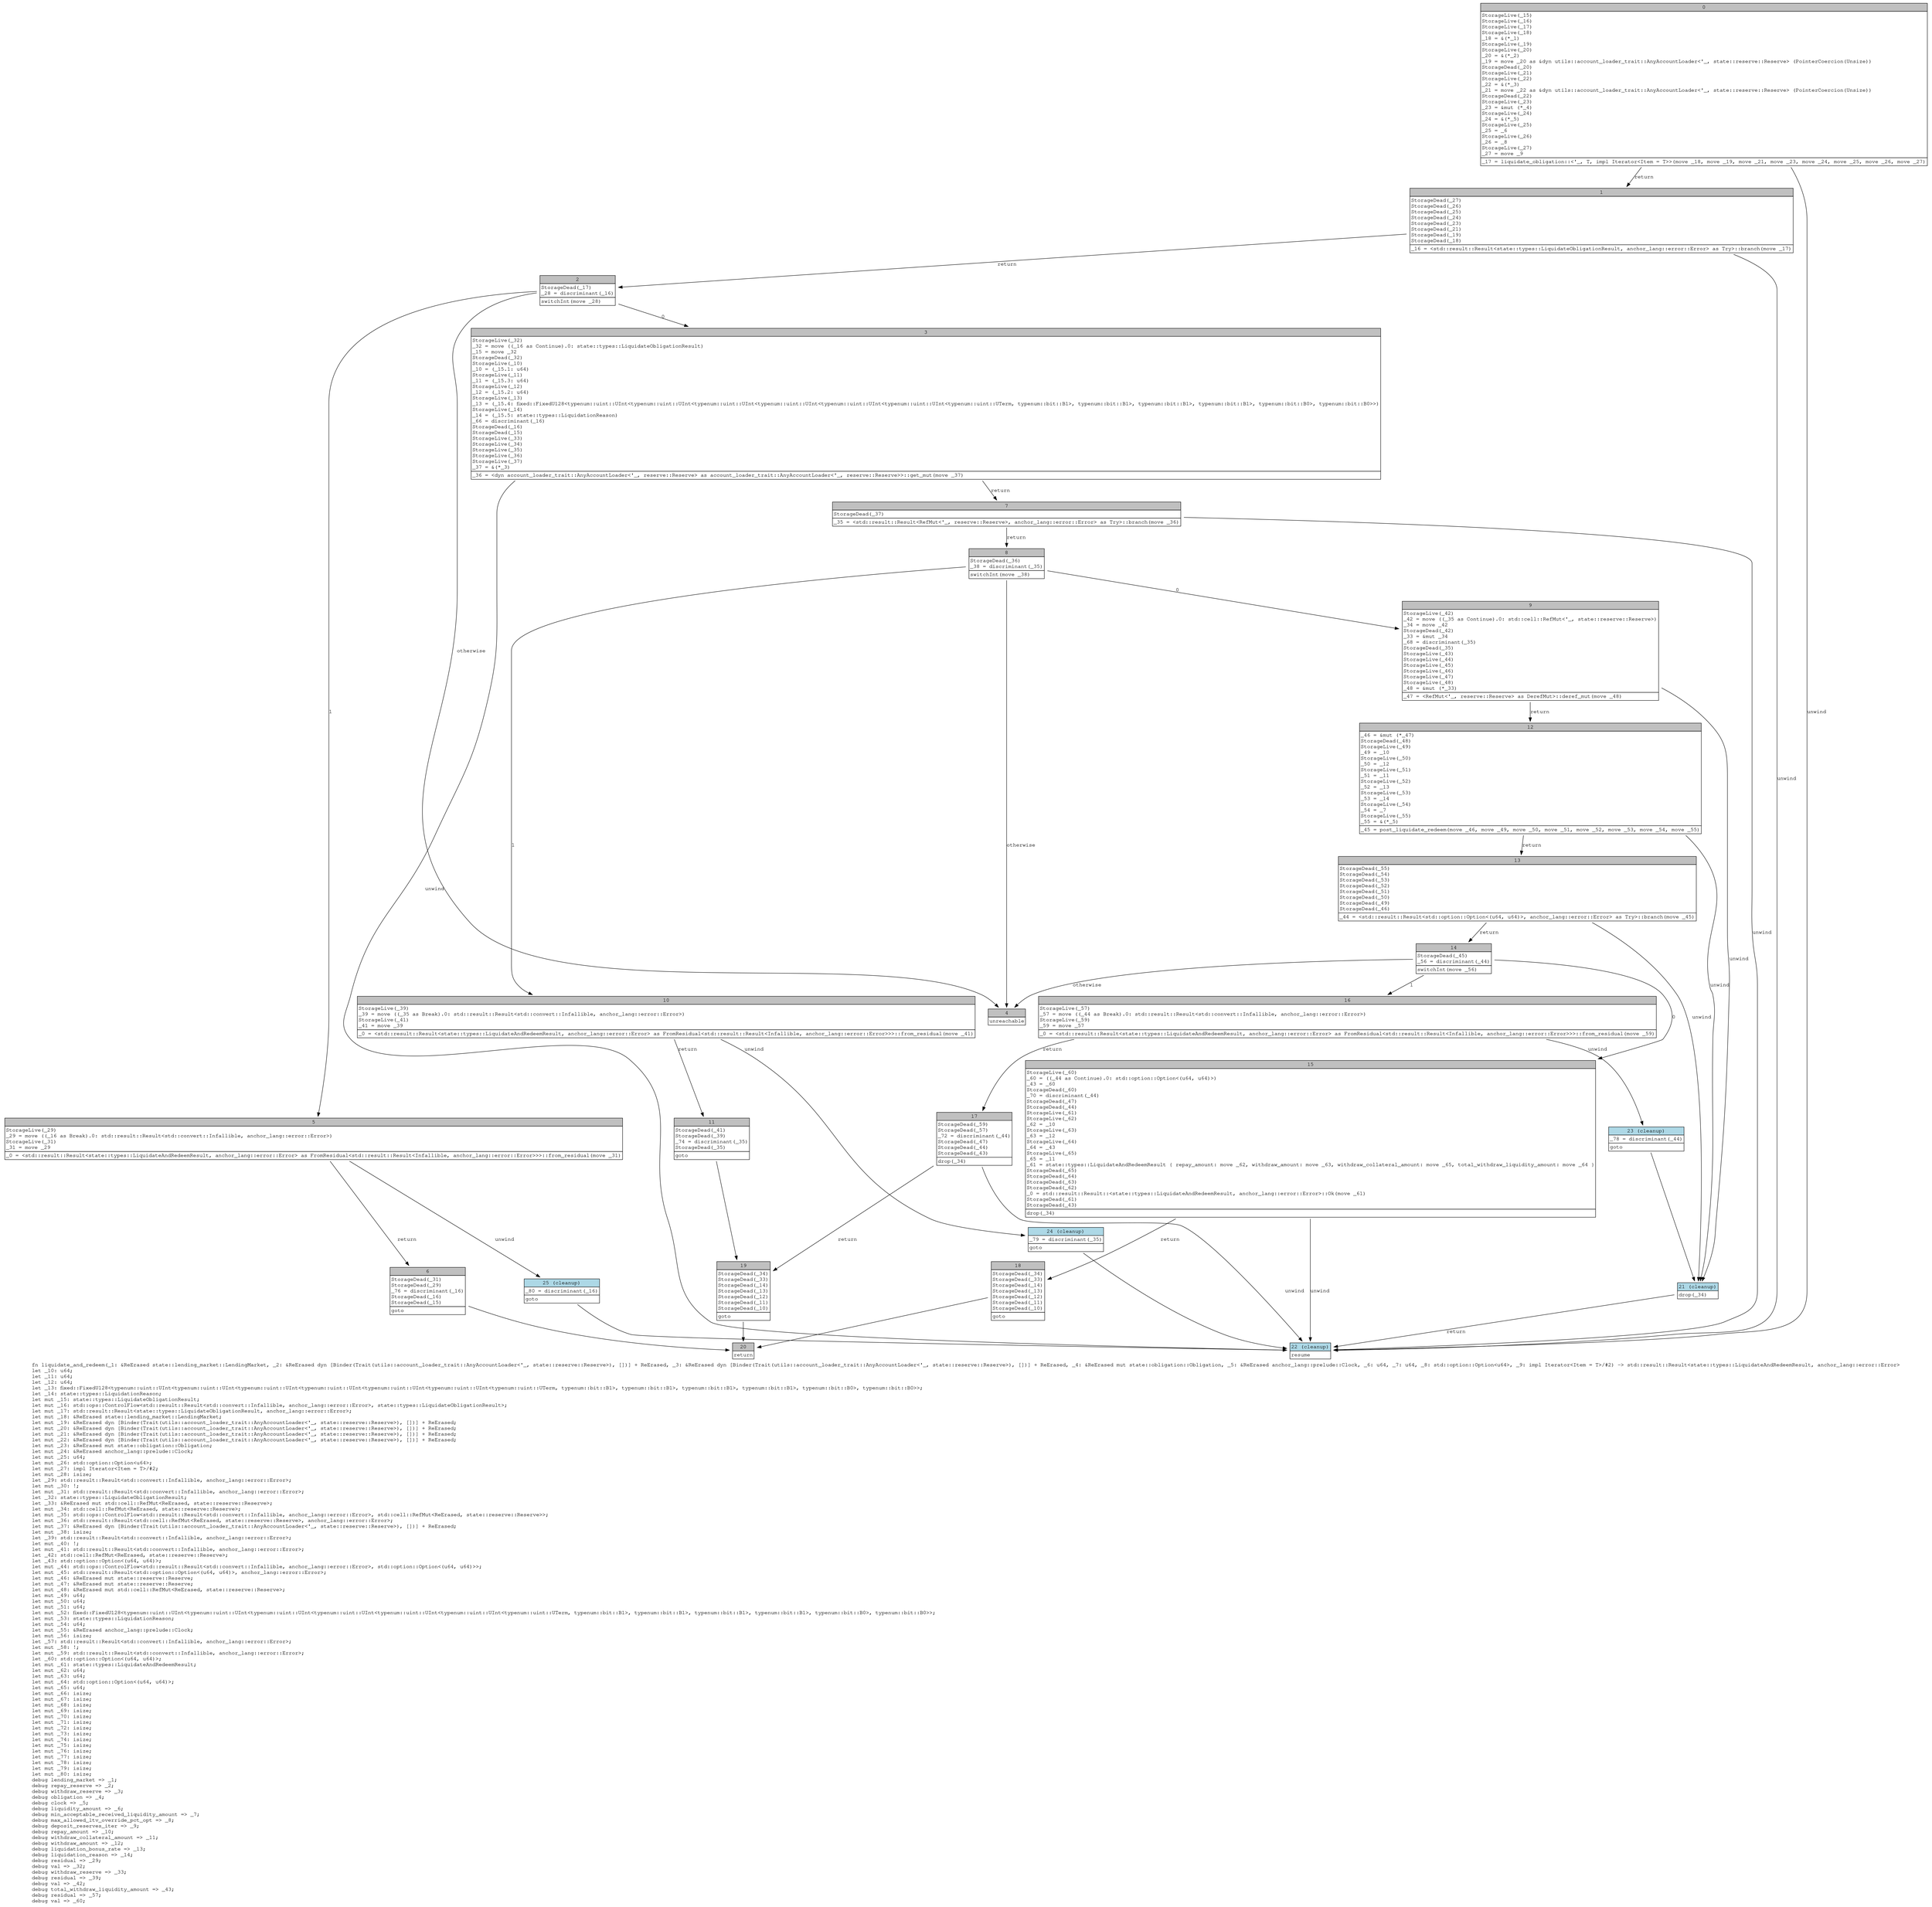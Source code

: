 digraph Mir_0_1318 {
    graph [fontname="Courier, monospace"];
    node [fontname="Courier, monospace"];
    edge [fontname="Courier, monospace"];
    label=<fn liquidate_and_redeem(_1: &amp;ReErased state::lending_market::LendingMarket, _2: &amp;ReErased dyn [Binder(Trait(utils::account_loader_trait::AnyAccountLoader&lt;'_, state::reserve::Reserve&gt;), [])] + ReErased, _3: &amp;ReErased dyn [Binder(Trait(utils::account_loader_trait::AnyAccountLoader&lt;'_, state::reserve::Reserve&gt;), [])] + ReErased, _4: &amp;ReErased mut state::obligation::Obligation, _5: &amp;ReErased anchor_lang::prelude::Clock, _6: u64, _7: u64, _8: std::option::Option&lt;u64&gt;, _9: impl Iterator&lt;Item = T&gt;/#2) -&gt; std::result::Result&lt;state::types::LiquidateAndRedeemResult, anchor_lang::error::Error&gt;<br align="left"/>let _10: u64;<br align="left"/>let _11: u64;<br align="left"/>let _12: u64;<br align="left"/>let _13: fixed::FixedU128&lt;typenum::uint::UInt&lt;typenum::uint::UInt&lt;typenum::uint::UInt&lt;typenum::uint::UInt&lt;typenum::uint::UInt&lt;typenum::uint::UInt&lt;typenum::uint::UTerm, typenum::bit::B1&gt;, typenum::bit::B1&gt;, typenum::bit::B1&gt;, typenum::bit::B1&gt;, typenum::bit::B0&gt;, typenum::bit::B0&gt;&gt;;<br align="left"/>let _14: state::types::LiquidationReason;<br align="left"/>let mut _15: state::types::LiquidateObligationResult;<br align="left"/>let mut _16: std::ops::ControlFlow&lt;std::result::Result&lt;std::convert::Infallible, anchor_lang::error::Error&gt;, state::types::LiquidateObligationResult&gt;;<br align="left"/>let mut _17: std::result::Result&lt;state::types::LiquidateObligationResult, anchor_lang::error::Error&gt;;<br align="left"/>let mut _18: &amp;ReErased state::lending_market::LendingMarket;<br align="left"/>let mut _19: &amp;ReErased dyn [Binder(Trait(utils::account_loader_trait::AnyAccountLoader&lt;'_, state::reserve::Reserve&gt;), [])] + ReErased;<br align="left"/>let mut _20: &amp;ReErased dyn [Binder(Trait(utils::account_loader_trait::AnyAccountLoader&lt;'_, state::reserve::Reserve&gt;), [])] + ReErased;<br align="left"/>let mut _21: &amp;ReErased dyn [Binder(Trait(utils::account_loader_trait::AnyAccountLoader&lt;'_, state::reserve::Reserve&gt;), [])] + ReErased;<br align="left"/>let mut _22: &amp;ReErased dyn [Binder(Trait(utils::account_loader_trait::AnyAccountLoader&lt;'_, state::reserve::Reserve&gt;), [])] + ReErased;<br align="left"/>let mut _23: &amp;ReErased mut state::obligation::Obligation;<br align="left"/>let mut _24: &amp;ReErased anchor_lang::prelude::Clock;<br align="left"/>let mut _25: u64;<br align="left"/>let mut _26: std::option::Option&lt;u64&gt;;<br align="left"/>let mut _27: impl Iterator&lt;Item = T&gt;/#2;<br align="left"/>let mut _28: isize;<br align="left"/>let _29: std::result::Result&lt;std::convert::Infallible, anchor_lang::error::Error&gt;;<br align="left"/>let mut _30: !;<br align="left"/>let mut _31: std::result::Result&lt;std::convert::Infallible, anchor_lang::error::Error&gt;;<br align="left"/>let _32: state::types::LiquidateObligationResult;<br align="left"/>let _33: &amp;ReErased mut std::cell::RefMut&lt;ReErased, state::reserve::Reserve&gt;;<br align="left"/>let mut _34: std::cell::RefMut&lt;ReErased, state::reserve::Reserve&gt;;<br align="left"/>let mut _35: std::ops::ControlFlow&lt;std::result::Result&lt;std::convert::Infallible, anchor_lang::error::Error&gt;, std::cell::RefMut&lt;ReErased, state::reserve::Reserve&gt;&gt;;<br align="left"/>let mut _36: std::result::Result&lt;std::cell::RefMut&lt;ReErased, state::reserve::Reserve&gt;, anchor_lang::error::Error&gt;;<br align="left"/>let mut _37: &amp;ReErased dyn [Binder(Trait(utils::account_loader_trait::AnyAccountLoader&lt;'_, state::reserve::Reserve&gt;), [])] + ReErased;<br align="left"/>let mut _38: isize;<br align="left"/>let _39: std::result::Result&lt;std::convert::Infallible, anchor_lang::error::Error&gt;;<br align="left"/>let mut _40: !;<br align="left"/>let mut _41: std::result::Result&lt;std::convert::Infallible, anchor_lang::error::Error&gt;;<br align="left"/>let _42: std::cell::RefMut&lt;ReErased, state::reserve::Reserve&gt;;<br align="left"/>let _43: std::option::Option&lt;(u64, u64)&gt;;<br align="left"/>let mut _44: std::ops::ControlFlow&lt;std::result::Result&lt;std::convert::Infallible, anchor_lang::error::Error&gt;, std::option::Option&lt;(u64, u64)&gt;&gt;;<br align="left"/>let mut _45: std::result::Result&lt;std::option::Option&lt;(u64, u64)&gt;, anchor_lang::error::Error&gt;;<br align="left"/>let mut _46: &amp;ReErased mut state::reserve::Reserve;<br align="left"/>let mut _47: &amp;ReErased mut state::reserve::Reserve;<br align="left"/>let mut _48: &amp;ReErased mut std::cell::RefMut&lt;ReErased, state::reserve::Reserve&gt;;<br align="left"/>let mut _49: u64;<br align="left"/>let mut _50: u64;<br align="left"/>let mut _51: u64;<br align="left"/>let mut _52: fixed::FixedU128&lt;typenum::uint::UInt&lt;typenum::uint::UInt&lt;typenum::uint::UInt&lt;typenum::uint::UInt&lt;typenum::uint::UInt&lt;typenum::uint::UInt&lt;typenum::uint::UTerm, typenum::bit::B1&gt;, typenum::bit::B1&gt;, typenum::bit::B1&gt;, typenum::bit::B1&gt;, typenum::bit::B0&gt;, typenum::bit::B0&gt;&gt;;<br align="left"/>let mut _53: state::types::LiquidationReason;<br align="left"/>let mut _54: u64;<br align="left"/>let mut _55: &amp;ReErased anchor_lang::prelude::Clock;<br align="left"/>let mut _56: isize;<br align="left"/>let _57: std::result::Result&lt;std::convert::Infallible, anchor_lang::error::Error&gt;;<br align="left"/>let mut _58: !;<br align="left"/>let mut _59: std::result::Result&lt;std::convert::Infallible, anchor_lang::error::Error&gt;;<br align="left"/>let _60: std::option::Option&lt;(u64, u64)&gt;;<br align="left"/>let mut _61: state::types::LiquidateAndRedeemResult;<br align="left"/>let mut _62: u64;<br align="left"/>let mut _63: u64;<br align="left"/>let mut _64: std::option::Option&lt;(u64, u64)&gt;;<br align="left"/>let mut _65: u64;<br align="left"/>let mut _66: isize;<br align="left"/>let mut _67: isize;<br align="left"/>let mut _68: isize;<br align="left"/>let mut _69: isize;<br align="left"/>let mut _70: isize;<br align="left"/>let mut _71: isize;<br align="left"/>let mut _72: isize;<br align="left"/>let mut _73: isize;<br align="left"/>let mut _74: isize;<br align="left"/>let mut _75: isize;<br align="left"/>let mut _76: isize;<br align="left"/>let mut _77: isize;<br align="left"/>let mut _78: isize;<br align="left"/>let mut _79: isize;<br align="left"/>let mut _80: isize;<br align="left"/>debug lending_market =&gt; _1;<br align="left"/>debug repay_reserve =&gt; _2;<br align="left"/>debug withdraw_reserve =&gt; _3;<br align="left"/>debug obligation =&gt; _4;<br align="left"/>debug clock =&gt; _5;<br align="left"/>debug liquidity_amount =&gt; _6;<br align="left"/>debug min_acceptable_received_liquidity_amount =&gt; _7;<br align="left"/>debug max_allowed_ltv_override_pct_opt =&gt; _8;<br align="left"/>debug deposit_reserves_iter =&gt; _9;<br align="left"/>debug repay_amount =&gt; _10;<br align="left"/>debug withdraw_collateral_amount =&gt; _11;<br align="left"/>debug withdraw_amount =&gt; _12;<br align="left"/>debug liquidation_bonus_rate =&gt; _13;<br align="left"/>debug liquidation_reason =&gt; _14;<br align="left"/>debug residual =&gt; _29;<br align="left"/>debug val =&gt; _32;<br align="left"/>debug withdraw_reserve =&gt; _33;<br align="left"/>debug residual =&gt; _39;<br align="left"/>debug val =&gt; _42;<br align="left"/>debug total_withdraw_liquidity_amount =&gt; _43;<br align="left"/>debug residual =&gt; _57;<br align="left"/>debug val =&gt; _60;<br align="left"/>>;
    bb0__0_1318 [shape="none", label=<<table border="0" cellborder="1" cellspacing="0"><tr><td bgcolor="gray" align="center" colspan="1">0</td></tr><tr><td align="left" balign="left">StorageLive(_15)<br/>StorageLive(_16)<br/>StorageLive(_17)<br/>StorageLive(_18)<br/>_18 = &amp;(*_1)<br/>StorageLive(_19)<br/>StorageLive(_20)<br/>_20 = &amp;(*_2)<br/>_19 = move _20 as &amp;dyn utils::account_loader_trait::AnyAccountLoader&lt;'_, state::reserve::Reserve&gt; (PointerCoercion(Unsize))<br/>StorageDead(_20)<br/>StorageLive(_21)<br/>StorageLive(_22)<br/>_22 = &amp;(*_3)<br/>_21 = move _22 as &amp;dyn utils::account_loader_trait::AnyAccountLoader&lt;'_, state::reserve::Reserve&gt; (PointerCoercion(Unsize))<br/>StorageDead(_22)<br/>StorageLive(_23)<br/>_23 = &amp;mut (*_4)<br/>StorageLive(_24)<br/>_24 = &amp;(*_5)<br/>StorageLive(_25)<br/>_25 = _6<br/>StorageLive(_26)<br/>_26 = _8<br/>StorageLive(_27)<br/>_27 = move _9<br/></td></tr><tr><td align="left">_17 = liquidate_obligation::&lt;'_, T, impl Iterator&lt;Item = T&gt;&gt;(move _18, move _19, move _21, move _23, move _24, move _25, move _26, move _27)</td></tr></table>>];
    bb1__0_1318 [shape="none", label=<<table border="0" cellborder="1" cellspacing="0"><tr><td bgcolor="gray" align="center" colspan="1">1</td></tr><tr><td align="left" balign="left">StorageDead(_27)<br/>StorageDead(_26)<br/>StorageDead(_25)<br/>StorageDead(_24)<br/>StorageDead(_23)<br/>StorageDead(_21)<br/>StorageDead(_19)<br/>StorageDead(_18)<br/></td></tr><tr><td align="left">_16 = &lt;std::result::Result&lt;state::types::LiquidateObligationResult, anchor_lang::error::Error&gt; as Try&gt;::branch(move _17)</td></tr></table>>];
    bb2__0_1318 [shape="none", label=<<table border="0" cellborder="1" cellspacing="0"><tr><td bgcolor="gray" align="center" colspan="1">2</td></tr><tr><td align="left" balign="left">StorageDead(_17)<br/>_28 = discriminant(_16)<br/></td></tr><tr><td align="left">switchInt(move _28)</td></tr></table>>];
    bb3__0_1318 [shape="none", label=<<table border="0" cellborder="1" cellspacing="0"><tr><td bgcolor="gray" align="center" colspan="1">3</td></tr><tr><td align="left" balign="left">StorageLive(_32)<br/>_32 = move ((_16 as Continue).0: state::types::LiquidateObligationResult)<br/>_15 = move _32<br/>StorageDead(_32)<br/>StorageLive(_10)<br/>_10 = (_15.1: u64)<br/>StorageLive(_11)<br/>_11 = (_15.3: u64)<br/>StorageLive(_12)<br/>_12 = (_15.2: u64)<br/>StorageLive(_13)<br/>_13 = (_15.4: fixed::FixedU128&lt;typenum::uint::UInt&lt;typenum::uint::UInt&lt;typenum::uint::UInt&lt;typenum::uint::UInt&lt;typenum::uint::UInt&lt;typenum::uint::UInt&lt;typenum::uint::UTerm, typenum::bit::B1&gt;, typenum::bit::B1&gt;, typenum::bit::B1&gt;, typenum::bit::B1&gt;, typenum::bit::B0&gt;, typenum::bit::B0&gt;&gt;)<br/>StorageLive(_14)<br/>_14 = (_15.5: state::types::LiquidationReason)<br/>_66 = discriminant(_16)<br/>StorageDead(_16)<br/>StorageDead(_15)<br/>StorageLive(_33)<br/>StorageLive(_34)<br/>StorageLive(_35)<br/>StorageLive(_36)<br/>StorageLive(_37)<br/>_37 = &amp;(*_3)<br/></td></tr><tr><td align="left">_36 = &lt;dyn account_loader_trait::AnyAccountLoader&lt;'_, reserve::Reserve&gt; as account_loader_trait::AnyAccountLoader&lt;'_, reserve::Reserve&gt;&gt;::get_mut(move _37)</td></tr></table>>];
    bb4__0_1318 [shape="none", label=<<table border="0" cellborder="1" cellspacing="0"><tr><td bgcolor="gray" align="center" colspan="1">4</td></tr><tr><td align="left">unreachable</td></tr></table>>];
    bb5__0_1318 [shape="none", label=<<table border="0" cellborder="1" cellspacing="0"><tr><td bgcolor="gray" align="center" colspan="1">5</td></tr><tr><td align="left" balign="left">StorageLive(_29)<br/>_29 = move ((_16 as Break).0: std::result::Result&lt;std::convert::Infallible, anchor_lang::error::Error&gt;)<br/>StorageLive(_31)<br/>_31 = move _29<br/></td></tr><tr><td align="left">_0 = &lt;std::result::Result&lt;state::types::LiquidateAndRedeemResult, anchor_lang::error::Error&gt; as FromResidual&lt;std::result::Result&lt;Infallible, anchor_lang::error::Error&gt;&gt;&gt;::from_residual(move _31)</td></tr></table>>];
    bb6__0_1318 [shape="none", label=<<table border="0" cellborder="1" cellspacing="0"><tr><td bgcolor="gray" align="center" colspan="1">6</td></tr><tr><td align="left" balign="left">StorageDead(_31)<br/>StorageDead(_29)<br/>_76 = discriminant(_16)<br/>StorageDead(_16)<br/>StorageDead(_15)<br/></td></tr><tr><td align="left">goto</td></tr></table>>];
    bb7__0_1318 [shape="none", label=<<table border="0" cellborder="1" cellspacing="0"><tr><td bgcolor="gray" align="center" colspan="1">7</td></tr><tr><td align="left" balign="left">StorageDead(_37)<br/></td></tr><tr><td align="left">_35 = &lt;std::result::Result&lt;RefMut&lt;'_, reserve::Reserve&gt;, anchor_lang::error::Error&gt; as Try&gt;::branch(move _36)</td></tr></table>>];
    bb8__0_1318 [shape="none", label=<<table border="0" cellborder="1" cellspacing="0"><tr><td bgcolor="gray" align="center" colspan="1">8</td></tr><tr><td align="left" balign="left">StorageDead(_36)<br/>_38 = discriminant(_35)<br/></td></tr><tr><td align="left">switchInt(move _38)</td></tr></table>>];
    bb9__0_1318 [shape="none", label=<<table border="0" cellborder="1" cellspacing="0"><tr><td bgcolor="gray" align="center" colspan="1">9</td></tr><tr><td align="left" balign="left">StorageLive(_42)<br/>_42 = move ((_35 as Continue).0: std::cell::RefMut&lt;'_, state::reserve::Reserve&gt;)<br/>_34 = move _42<br/>StorageDead(_42)<br/>_33 = &amp;mut _34<br/>_68 = discriminant(_35)<br/>StorageDead(_35)<br/>StorageLive(_43)<br/>StorageLive(_44)<br/>StorageLive(_45)<br/>StorageLive(_46)<br/>StorageLive(_47)<br/>StorageLive(_48)<br/>_48 = &amp;mut (*_33)<br/></td></tr><tr><td align="left">_47 = &lt;RefMut&lt;'_, reserve::Reserve&gt; as DerefMut&gt;::deref_mut(move _48)</td></tr></table>>];
    bb10__0_1318 [shape="none", label=<<table border="0" cellborder="1" cellspacing="0"><tr><td bgcolor="gray" align="center" colspan="1">10</td></tr><tr><td align="left" balign="left">StorageLive(_39)<br/>_39 = move ((_35 as Break).0: std::result::Result&lt;std::convert::Infallible, anchor_lang::error::Error&gt;)<br/>StorageLive(_41)<br/>_41 = move _39<br/></td></tr><tr><td align="left">_0 = &lt;std::result::Result&lt;state::types::LiquidateAndRedeemResult, anchor_lang::error::Error&gt; as FromResidual&lt;std::result::Result&lt;Infallible, anchor_lang::error::Error&gt;&gt;&gt;::from_residual(move _41)</td></tr></table>>];
    bb11__0_1318 [shape="none", label=<<table border="0" cellborder="1" cellspacing="0"><tr><td bgcolor="gray" align="center" colspan="1">11</td></tr><tr><td align="left" balign="left">StorageDead(_41)<br/>StorageDead(_39)<br/>_74 = discriminant(_35)<br/>StorageDead(_35)<br/></td></tr><tr><td align="left">goto</td></tr></table>>];
    bb12__0_1318 [shape="none", label=<<table border="0" cellborder="1" cellspacing="0"><tr><td bgcolor="gray" align="center" colspan="1">12</td></tr><tr><td align="left" balign="left">_46 = &amp;mut (*_47)<br/>StorageDead(_48)<br/>StorageLive(_49)<br/>_49 = _10<br/>StorageLive(_50)<br/>_50 = _12<br/>StorageLive(_51)<br/>_51 = _11<br/>StorageLive(_52)<br/>_52 = _13<br/>StorageLive(_53)<br/>_53 = _14<br/>StorageLive(_54)<br/>_54 = _7<br/>StorageLive(_55)<br/>_55 = &amp;(*_5)<br/></td></tr><tr><td align="left">_45 = post_liquidate_redeem(move _46, move _49, move _50, move _51, move _52, move _53, move _54, move _55)</td></tr></table>>];
    bb13__0_1318 [shape="none", label=<<table border="0" cellborder="1" cellspacing="0"><tr><td bgcolor="gray" align="center" colspan="1">13</td></tr><tr><td align="left" balign="left">StorageDead(_55)<br/>StorageDead(_54)<br/>StorageDead(_53)<br/>StorageDead(_52)<br/>StorageDead(_51)<br/>StorageDead(_50)<br/>StorageDead(_49)<br/>StorageDead(_46)<br/></td></tr><tr><td align="left">_44 = &lt;std::result::Result&lt;std::option::Option&lt;(u64, u64)&gt;, anchor_lang::error::Error&gt; as Try&gt;::branch(move _45)</td></tr></table>>];
    bb14__0_1318 [shape="none", label=<<table border="0" cellborder="1" cellspacing="0"><tr><td bgcolor="gray" align="center" colspan="1">14</td></tr><tr><td align="left" balign="left">StorageDead(_45)<br/>_56 = discriminant(_44)<br/></td></tr><tr><td align="left">switchInt(move _56)</td></tr></table>>];
    bb15__0_1318 [shape="none", label=<<table border="0" cellborder="1" cellspacing="0"><tr><td bgcolor="gray" align="center" colspan="1">15</td></tr><tr><td align="left" balign="left">StorageLive(_60)<br/>_60 = ((_44 as Continue).0: std::option::Option&lt;(u64, u64)&gt;)<br/>_43 = _60<br/>StorageDead(_60)<br/>_70 = discriminant(_44)<br/>StorageDead(_47)<br/>StorageDead(_44)<br/>StorageLive(_61)<br/>StorageLive(_62)<br/>_62 = _10<br/>StorageLive(_63)<br/>_63 = _12<br/>StorageLive(_64)<br/>_64 = _43<br/>StorageLive(_65)<br/>_65 = _11<br/>_61 = state::types::LiquidateAndRedeemResult { repay_amount: move _62, withdraw_amount: move _63, withdraw_collateral_amount: move _65, total_withdraw_liquidity_amount: move _64 }<br/>StorageDead(_65)<br/>StorageDead(_64)<br/>StorageDead(_63)<br/>StorageDead(_62)<br/>_0 = std::result::Result::&lt;state::types::LiquidateAndRedeemResult, anchor_lang::error::Error&gt;::Ok(move _61)<br/>StorageDead(_61)<br/>StorageDead(_43)<br/></td></tr><tr><td align="left">drop(_34)</td></tr></table>>];
    bb16__0_1318 [shape="none", label=<<table border="0" cellborder="1" cellspacing="0"><tr><td bgcolor="gray" align="center" colspan="1">16</td></tr><tr><td align="left" balign="left">StorageLive(_57)<br/>_57 = move ((_44 as Break).0: std::result::Result&lt;std::convert::Infallible, anchor_lang::error::Error&gt;)<br/>StorageLive(_59)<br/>_59 = move _57<br/></td></tr><tr><td align="left">_0 = &lt;std::result::Result&lt;state::types::LiquidateAndRedeemResult, anchor_lang::error::Error&gt; as FromResidual&lt;std::result::Result&lt;Infallible, anchor_lang::error::Error&gt;&gt;&gt;::from_residual(move _59)</td></tr></table>>];
    bb17__0_1318 [shape="none", label=<<table border="0" cellborder="1" cellspacing="0"><tr><td bgcolor="gray" align="center" colspan="1">17</td></tr><tr><td align="left" balign="left">StorageDead(_59)<br/>StorageDead(_57)<br/>_72 = discriminant(_44)<br/>StorageDead(_47)<br/>StorageDead(_44)<br/>StorageDead(_43)<br/></td></tr><tr><td align="left">drop(_34)</td></tr></table>>];
    bb18__0_1318 [shape="none", label=<<table border="0" cellborder="1" cellspacing="0"><tr><td bgcolor="gray" align="center" colspan="1">18</td></tr><tr><td align="left" balign="left">StorageDead(_34)<br/>StorageDead(_33)<br/>StorageDead(_14)<br/>StorageDead(_13)<br/>StorageDead(_12)<br/>StorageDead(_11)<br/>StorageDead(_10)<br/></td></tr><tr><td align="left">goto</td></tr></table>>];
    bb19__0_1318 [shape="none", label=<<table border="0" cellborder="1" cellspacing="0"><tr><td bgcolor="gray" align="center" colspan="1">19</td></tr><tr><td align="left" balign="left">StorageDead(_34)<br/>StorageDead(_33)<br/>StorageDead(_14)<br/>StorageDead(_13)<br/>StorageDead(_12)<br/>StorageDead(_11)<br/>StorageDead(_10)<br/></td></tr><tr><td align="left">goto</td></tr></table>>];
    bb20__0_1318 [shape="none", label=<<table border="0" cellborder="1" cellspacing="0"><tr><td bgcolor="gray" align="center" colspan="1">20</td></tr><tr><td align="left">return</td></tr></table>>];
    bb21__0_1318 [shape="none", label=<<table border="0" cellborder="1" cellspacing="0"><tr><td bgcolor="lightblue" align="center" colspan="1">21 (cleanup)</td></tr><tr><td align="left">drop(_34)</td></tr></table>>];
    bb22__0_1318 [shape="none", label=<<table border="0" cellborder="1" cellspacing="0"><tr><td bgcolor="lightblue" align="center" colspan="1">22 (cleanup)</td></tr><tr><td align="left">resume</td></tr></table>>];
    bb23__0_1318 [shape="none", label=<<table border="0" cellborder="1" cellspacing="0"><tr><td bgcolor="lightblue" align="center" colspan="1">23 (cleanup)</td></tr><tr><td align="left" balign="left">_78 = discriminant(_44)<br/></td></tr><tr><td align="left">goto</td></tr></table>>];
    bb24__0_1318 [shape="none", label=<<table border="0" cellborder="1" cellspacing="0"><tr><td bgcolor="lightblue" align="center" colspan="1">24 (cleanup)</td></tr><tr><td align="left" balign="left">_79 = discriminant(_35)<br/></td></tr><tr><td align="left">goto</td></tr></table>>];
    bb25__0_1318 [shape="none", label=<<table border="0" cellborder="1" cellspacing="0"><tr><td bgcolor="lightblue" align="center" colspan="1">25 (cleanup)</td></tr><tr><td align="left" balign="left">_80 = discriminant(_16)<br/></td></tr><tr><td align="left">goto</td></tr></table>>];
    bb0__0_1318 -> bb1__0_1318 [label="return"];
    bb0__0_1318 -> bb22__0_1318 [label="unwind"];
    bb1__0_1318 -> bb2__0_1318 [label="return"];
    bb1__0_1318 -> bb22__0_1318 [label="unwind"];
    bb2__0_1318 -> bb3__0_1318 [label="0"];
    bb2__0_1318 -> bb5__0_1318 [label="1"];
    bb2__0_1318 -> bb4__0_1318 [label="otherwise"];
    bb3__0_1318 -> bb7__0_1318 [label="return"];
    bb3__0_1318 -> bb22__0_1318 [label="unwind"];
    bb5__0_1318 -> bb6__0_1318 [label="return"];
    bb5__0_1318 -> bb25__0_1318 [label="unwind"];
    bb6__0_1318 -> bb20__0_1318 [label=""];
    bb7__0_1318 -> bb8__0_1318 [label="return"];
    bb7__0_1318 -> bb22__0_1318 [label="unwind"];
    bb8__0_1318 -> bb9__0_1318 [label="0"];
    bb8__0_1318 -> bb10__0_1318 [label="1"];
    bb8__0_1318 -> bb4__0_1318 [label="otherwise"];
    bb9__0_1318 -> bb12__0_1318 [label="return"];
    bb9__0_1318 -> bb21__0_1318 [label="unwind"];
    bb10__0_1318 -> bb11__0_1318 [label="return"];
    bb10__0_1318 -> bb24__0_1318 [label="unwind"];
    bb11__0_1318 -> bb19__0_1318 [label=""];
    bb12__0_1318 -> bb13__0_1318 [label="return"];
    bb12__0_1318 -> bb21__0_1318 [label="unwind"];
    bb13__0_1318 -> bb14__0_1318 [label="return"];
    bb13__0_1318 -> bb21__0_1318 [label="unwind"];
    bb14__0_1318 -> bb15__0_1318 [label="0"];
    bb14__0_1318 -> bb16__0_1318 [label="1"];
    bb14__0_1318 -> bb4__0_1318 [label="otherwise"];
    bb15__0_1318 -> bb18__0_1318 [label="return"];
    bb15__0_1318 -> bb22__0_1318 [label="unwind"];
    bb16__0_1318 -> bb17__0_1318 [label="return"];
    bb16__0_1318 -> bb23__0_1318 [label="unwind"];
    bb17__0_1318 -> bb19__0_1318 [label="return"];
    bb17__0_1318 -> bb22__0_1318 [label="unwind"];
    bb18__0_1318 -> bb20__0_1318 [label=""];
    bb19__0_1318 -> bb20__0_1318 [label=""];
    bb21__0_1318 -> bb22__0_1318 [label="return"];
    bb23__0_1318 -> bb21__0_1318 [label=""];
    bb24__0_1318 -> bb22__0_1318 [label=""];
    bb25__0_1318 -> bb22__0_1318 [label=""];
}
